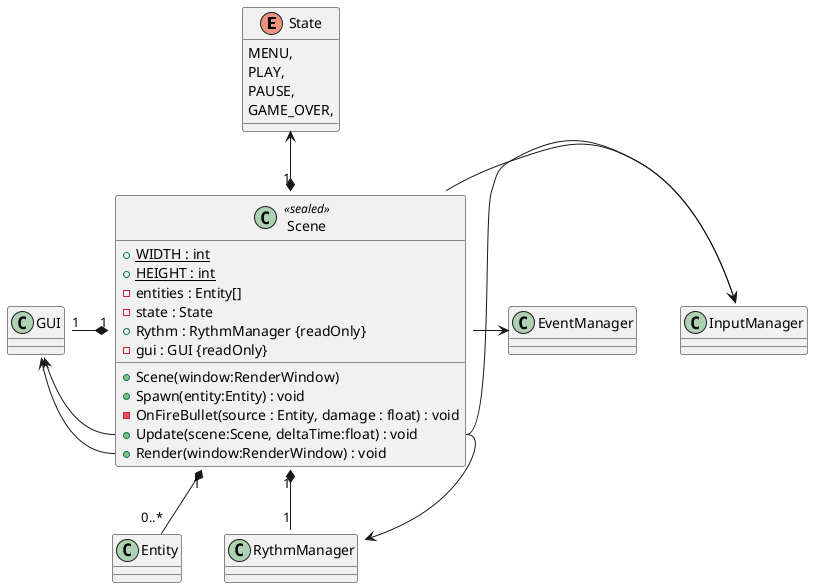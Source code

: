 @startuml
enum State {
    MENU,
    PLAY,
    PAUSE,
    GAME_OVER,
}
class Scene <<sealed>> {
    + {static} WIDTH : int
    + {static} HEIGHT : int
    - entities : Entity[]
    - state : State
    + Rythm : RythmManager {readOnly}
    - gui : GUI {readOnly}
    + Scene(window:RenderWindow)
    + Spawn(entity:Entity) : void
    - OnFireBullet(source : Entity, damage : float) : void
    + Update(scene:Scene, deltaTime:float) : void
    + Render(window:RenderWindow) : void
}
State <--* "1" Scene
GUI "1" -* "1" Scene
Scene "1" *-- "0..*" Entity
Scene::Scene -> InputManager::InitializeInputs
Scene::Update -> InputManager::Update
GUI::Update <- Scene::Update
GUI::Render <- Scene::Render
Scene "1" *-- "1" RythmManager
Scene::Update --> RythmManager::Update
Scene -> EventManager
@enduml
